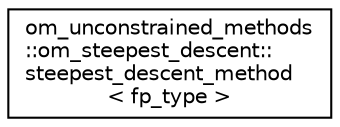 digraph "Graphical Class Hierarchy"
{
 // LATEX_PDF_SIZE
  edge [fontname="Helvetica",fontsize="10",labelfontname="Helvetica",labelfontsize="10"];
  node [fontname="Helvetica",fontsize="10",shape=record];
  rankdir="LR";
  Node0 [label="om_unconstrained_methods\l::om_steepest_descent::\lsteepest_descent_method\l\< fp_type \>",height=0.2,width=0.4,color="black", fillcolor="white", style="filled",URL="$classom__unconstrained__methods_1_1om__steepest__descent_1_1steepest__descent__method.html",tooltip="Steepest descent method object."];
}
